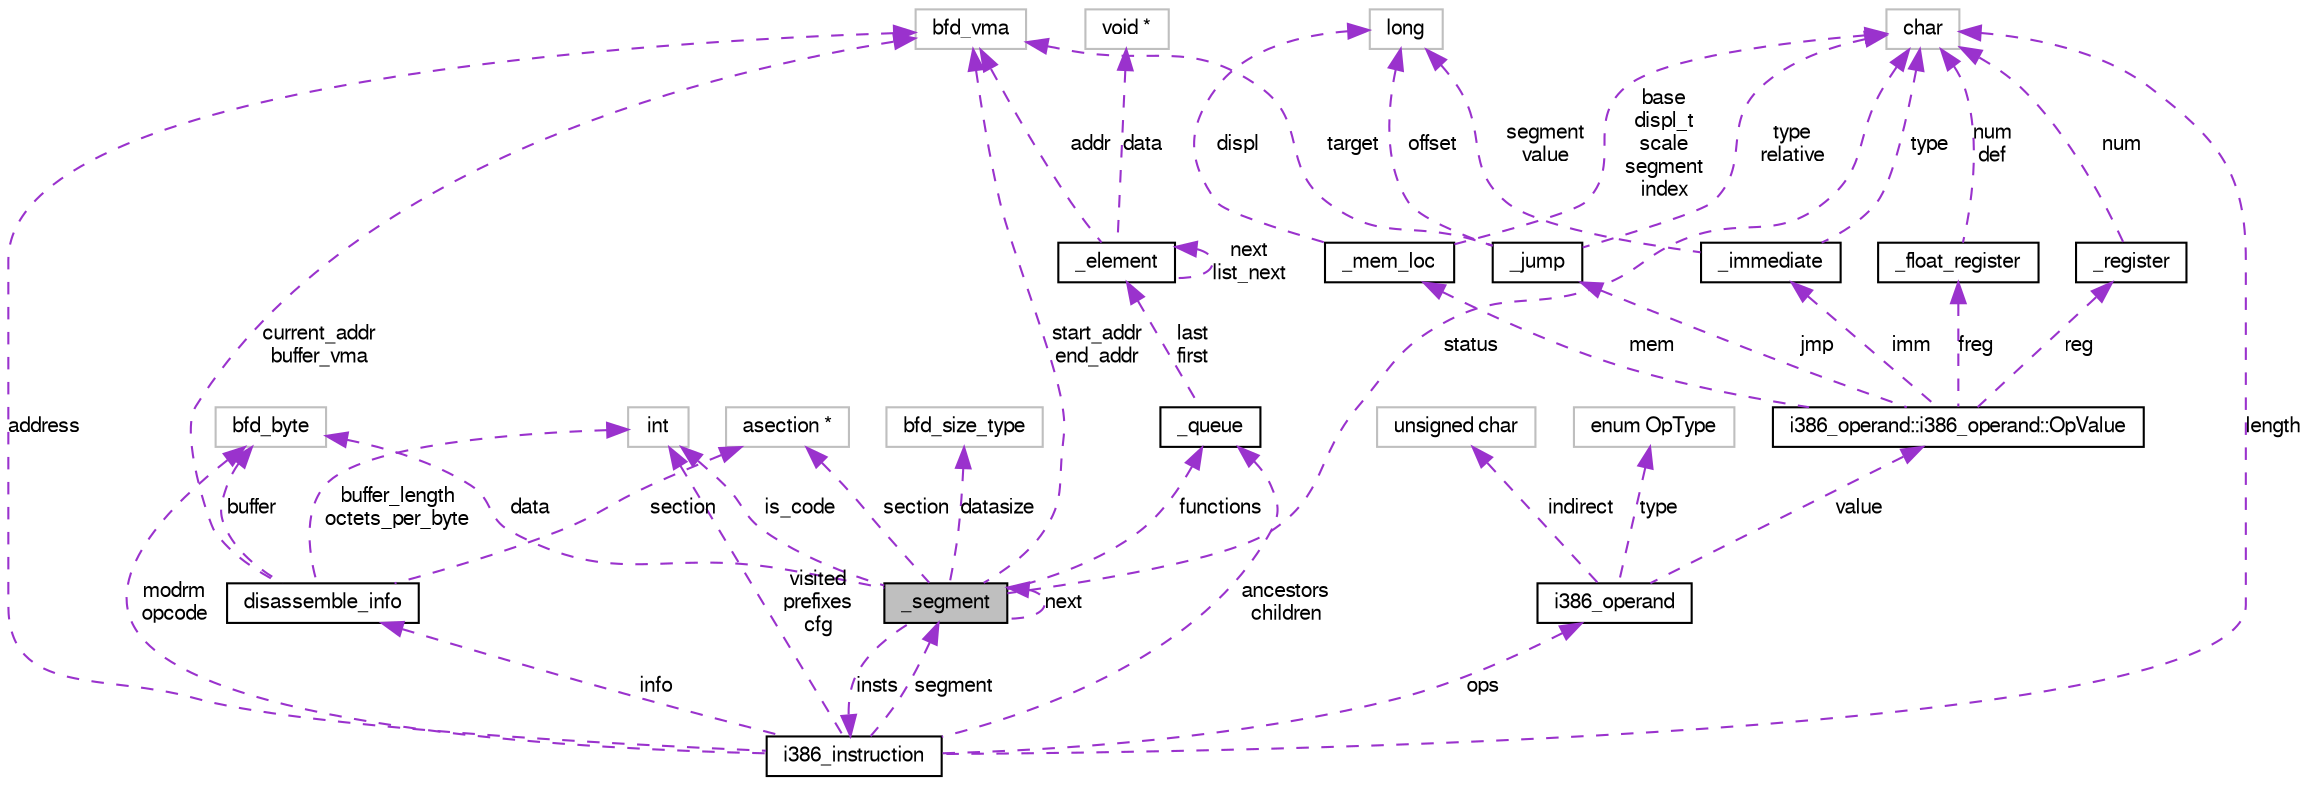 digraph G
{
  bgcolor="transparent";
  edge [fontname="FreeSans",fontsize="10",labelfontname="FreeSans",labelfontsize="10"];
  node [fontname="FreeSans",fontsize="10",shape=record];
  Node1 [label="_segment",height=0.2,width=0.4,color="black", fillcolor="grey75", style="filled" fontcolor="black"];
  Node2 -> Node1 [dir=back,color="darkorchid3",fontsize="10",style="dashed",label="insts",fontname="FreeSans"];
  Node2 [label="i386_instruction",height=0.2,width=0.4,color="black",URL="$structi386__instruction.html"];
  Node3 -> Node2 [dir=back,color="darkorchid3",fontsize="10",style="dashed",label="ancestors\nchildren",fontname="FreeSans"];
  Node3 [label="_queue",height=0.2,width=0.4,color="black",URL="$struct__queue.html"];
  Node4 -> Node3 [dir=back,color="darkorchid3",fontsize="10",style="dashed",label="last\nfirst",fontname="FreeSans"];
  Node4 [label="_element",height=0.2,width=0.4,color="black",URL="$struct__element.html"];
  Node4 -> Node4 [dir=back,color="darkorchid3",fontsize="10",style="dashed",label="next\nlist_next",fontname="FreeSans"];
  Node5 -> Node4 [dir=back,color="darkorchid3",fontsize="10",style="dashed",label="addr",fontname="FreeSans"];
  Node5 [label="bfd_vma",height=0.2,width=0.4,color="grey75"];
  Node6 -> Node4 [dir=back,color="darkorchid3",fontsize="10",style="dashed",label="data",fontname="FreeSans"];
  Node6 [label="void *",height=0.2,width=0.4,color="grey75"];
  Node7 -> Node2 [dir=back,color="darkorchid3",fontsize="10",style="dashed",label="length",fontname="FreeSans"];
  Node7 [label="char",height=0.2,width=0.4,color="grey75"];
  Node8 -> Node2 [dir=back,color="darkorchid3",fontsize="10",style="dashed",label="modrm\nopcode",fontname="FreeSans"];
  Node8 [label="bfd_byte",height=0.2,width=0.4,color="grey75"];
  Node1 -> Node2 [dir=back,color="darkorchid3",fontsize="10",style="dashed",label="segment",fontname="FreeSans"];
  Node9 -> Node2 [dir=back,color="darkorchid3",fontsize="10",style="dashed",label="visited\nprefixes\ncfg",fontname="FreeSans"];
  Node9 [label="int",height=0.2,width=0.4,color="grey75"];
  Node5 -> Node2 [dir=back,color="darkorchid3",fontsize="10",style="dashed",label="address",fontname="FreeSans"];
  Node10 -> Node2 [dir=back,color="darkorchid3",fontsize="10",style="dashed",label="ops",fontname="FreeSans"];
  Node10 [label="i386_operand",height=0.2,width=0.4,color="black",URL="$structi386__operand.html"];
  Node11 -> Node10 [dir=back,color="darkorchid3",fontsize="10",style="dashed",label="indirect",fontname="FreeSans"];
  Node11 [label="unsigned char",height=0.2,width=0.4,color="grey75"];
  Node12 -> Node10 [dir=back,color="darkorchid3",fontsize="10",style="dashed",label="value",fontname="FreeSans"];
  Node12 [label="i386_operand::i386_operand::OpValue",height=0.2,width=0.4,color="black",URL="$unioni386__operand_1_1OpValue.html"];
  Node13 -> Node12 [dir=back,color="darkorchid3",fontsize="10",style="dashed",label="freg",fontname="FreeSans"];
  Node13 [label="_float_register",height=0.2,width=0.4,color="black",URL="$struct__float__register.html"];
  Node7 -> Node13 [dir=back,color="darkorchid3",fontsize="10",style="dashed",label="num\ndef",fontname="FreeSans"];
  Node14 -> Node12 [dir=back,color="darkorchid3",fontsize="10",style="dashed",label="jmp",fontname="FreeSans"];
  Node14 [label="_jump",height=0.2,width=0.4,color="black",URL="$struct__jump.html"];
  Node7 -> Node14 [dir=back,color="darkorchid3",fontsize="10",style="dashed",label="type\nrelative",fontname="FreeSans"];
  Node5 -> Node14 [dir=back,color="darkorchid3",fontsize="10",style="dashed",label="target",fontname="FreeSans"];
  Node15 -> Node14 [dir=back,color="darkorchid3",fontsize="10",style="dashed",label="offset",fontname="FreeSans"];
  Node15 [label="long",height=0.2,width=0.4,color="grey75"];
  Node16 -> Node12 [dir=back,color="darkorchid3",fontsize="10",style="dashed",label="mem",fontname="FreeSans"];
  Node16 [label="_mem_loc",height=0.2,width=0.4,color="black",URL="$struct__mem__loc.html"];
  Node7 -> Node16 [dir=back,color="darkorchid3",fontsize="10",style="dashed",label="base\ndispl_t\nscale\nsegment\nindex",fontname="FreeSans"];
  Node15 -> Node16 [dir=back,color="darkorchid3",fontsize="10",style="dashed",label="displ",fontname="FreeSans"];
  Node17 -> Node12 [dir=back,color="darkorchid3",fontsize="10",style="dashed",label="imm",fontname="FreeSans"];
  Node17 [label="_immediate",height=0.2,width=0.4,color="black",URL="$struct__immediate.html"];
  Node7 -> Node17 [dir=back,color="darkorchid3",fontsize="10",style="dashed",label="type",fontname="FreeSans"];
  Node15 -> Node17 [dir=back,color="darkorchid3",fontsize="10",style="dashed",label="segment\nvalue",fontname="FreeSans"];
  Node18 -> Node12 [dir=back,color="darkorchid3",fontsize="10",style="dashed",label="reg",fontname="FreeSans"];
  Node18 [label="_register",height=0.2,width=0.4,color="black",URL="$struct__register.html"];
  Node7 -> Node18 [dir=back,color="darkorchid3",fontsize="10",style="dashed",label="num",fontname="FreeSans"];
  Node19 -> Node10 [dir=back,color="darkorchid3",fontsize="10",style="dashed",label="type",fontname="FreeSans"];
  Node19 [label="enum OpType",height=0.2,width=0.4,color="grey75"];
  Node20 -> Node2 [dir=back,color="darkorchid3",fontsize="10",style="dashed",label="info",fontname="FreeSans"];
  Node20 [label="disassemble_info",height=0.2,width=0.4,color="black",URL="$structdisassemble__info.html"];
  Node21 -> Node20 [dir=back,color="darkorchid3",fontsize="10",style="dashed",label="section",fontname="FreeSans"];
  Node21 [label="asection *",height=0.2,width=0.4,color="grey75"];
  Node8 -> Node20 [dir=back,color="darkorchid3",fontsize="10",style="dashed",label="buffer",fontname="FreeSans"];
  Node9 -> Node20 [dir=back,color="darkorchid3",fontsize="10",style="dashed",label="buffer_length\noctets_per_byte",fontname="FreeSans"];
  Node5 -> Node20 [dir=back,color="darkorchid3",fontsize="10",style="dashed",label="current_addr\nbuffer_vma",fontname="FreeSans"];
  Node3 -> Node1 [dir=back,color="darkorchid3",fontsize="10",style="dashed",label="functions",fontname="FreeSans"];
  Node7 -> Node1 [dir=back,color="darkorchid3",fontsize="10",style="dashed",label="status",fontname="FreeSans"];
  Node21 -> Node1 [dir=back,color="darkorchid3",fontsize="10",style="dashed",label="section",fontname="FreeSans"];
  Node8 -> Node1 [dir=back,color="darkorchid3",fontsize="10",style="dashed",label="data",fontname="FreeSans"];
  Node1 -> Node1 [dir=back,color="darkorchid3",fontsize="10",style="dashed",label="next",fontname="FreeSans"];
  Node9 -> Node1 [dir=back,color="darkorchid3",fontsize="10",style="dashed",label="is_code",fontname="FreeSans"];
  Node5 -> Node1 [dir=back,color="darkorchid3",fontsize="10",style="dashed",label="start_addr\nend_addr",fontname="FreeSans"];
  Node22 -> Node1 [dir=back,color="darkorchid3",fontsize="10",style="dashed",label="datasize",fontname="FreeSans"];
  Node22 [label="bfd_size_type",height=0.2,width=0.4,color="grey75"];
}
